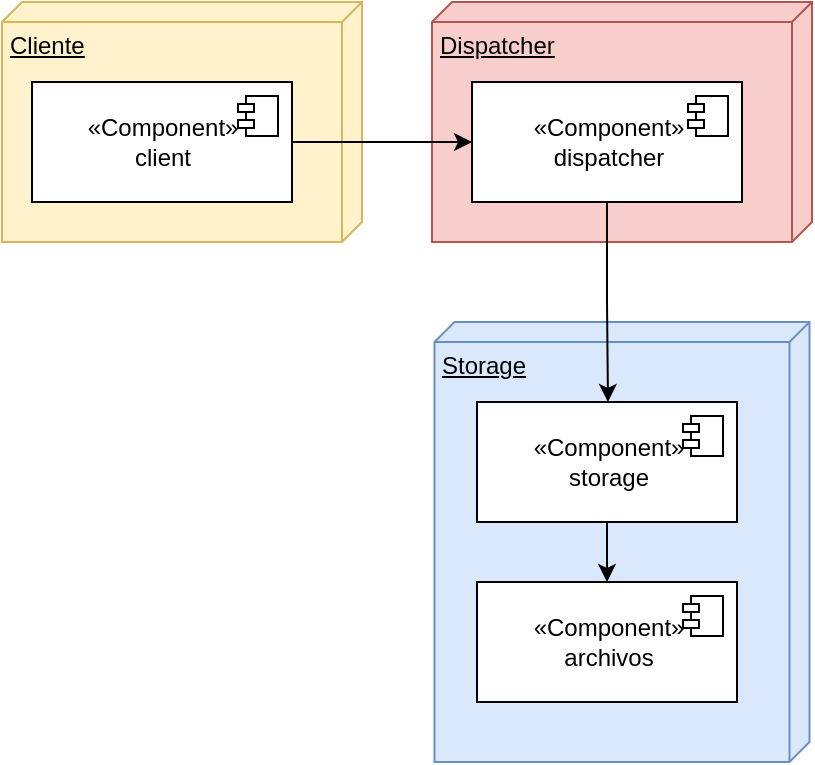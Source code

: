 <mxfile version="14.6.13" type="device" pages="3"><diagram id="8TX4p7atKp1qSiID9qYC" name="despliegue"><mxGraphModel dx="1106" dy="769" grid="1" gridSize="10" guides="1" tooltips="1" connect="1" arrows="1" fold="1" page="1" pageScale="1" pageWidth="850" pageHeight="1100" math="0" shadow="0"><root><mxCell id="XJRISN_2SwiGj17ay7-N-0"/><mxCell id="XJRISN_2SwiGj17ay7-N-1" parent="XJRISN_2SwiGj17ay7-N-0"/><mxCell id="6Hz3GxxloaSMe2XGLkPI-1" value="Cliente" style="verticalAlign=top;align=left;spacingTop=8;spacingLeft=2;spacingRight=12;shape=cube;size=10;direction=south;fontStyle=4;html=1;fillColor=#fff2cc;strokeColor=#d6b656;" parent="XJRISN_2SwiGj17ay7-N-1" vertex="1"><mxGeometry x="100" y="340" width="180" height="120" as="geometry"/></mxCell><mxCell id="6Hz3GxxloaSMe2XGLkPI-0" value="Dispatcher" style="verticalAlign=top;align=left;spacingTop=8;spacingLeft=2;spacingRight=12;shape=cube;size=10;direction=south;fontStyle=4;html=1;fillColor=#f8cecc;strokeColor=#b85450;" parent="XJRISN_2SwiGj17ay7-N-1" vertex="1"><mxGeometry x="315" y="340" width="190" height="120" as="geometry"/></mxCell><mxCell id="V1Ts3zlfwZA3WVrB23fY-16" value="Storage" style="verticalAlign=top;align=left;spacingTop=8;spacingLeft=2;spacingRight=12;shape=cube;size=10;direction=south;fontStyle=4;html=1;fillColor=#dae8fc;strokeColor=#6c8ebf;" parent="XJRISN_2SwiGj17ay7-N-1" vertex="1"><mxGeometry x="316.25" y="500" width="187.5" height="220" as="geometry"/></mxCell><mxCell id="V1Ts3zlfwZA3WVrB23fY-22" style="edgeStyle=orthogonalEdgeStyle;rounded=0;orthogonalLoop=1;jettySize=auto;html=1;" parent="XJRISN_2SwiGj17ay7-N-1" source="V1Ts3zlfwZA3WVrB23fY-0" target="V1Ts3zlfwZA3WVrB23fY-17" edge="1"><mxGeometry relative="1" as="geometry"><Array as="points"><mxPoint x="403" y="490"/><mxPoint x="403" y="490"/></Array></mxGeometry></mxCell><mxCell id="V1Ts3zlfwZA3WVrB23fY-0" value="«Component»&lt;br&gt;dispatcher" style="html=1;dropTarget=0;" parent="XJRISN_2SwiGj17ay7-N-1" vertex="1"><mxGeometry x="335" y="380" width="135" height="60" as="geometry"/></mxCell><mxCell id="V1Ts3zlfwZA3WVrB23fY-1" value="" style="shape=module;jettyWidth=8;jettyHeight=4;" parent="V1Ts3zlfwZA3WVrB23fY-0" vertex="1"><mxGeometry x="1" width="20" height="20" relative="1" as="geometry"><mxPoint x="-27" y="7" as="offset"/></mxGeometry></mxCell><mxCell id="V1Ts3zlfwZA3WVrB23fY-30" style="edgeStyle=orthogonalEdgeStyle;rounded=0;orthogonalLoop=1;jettySize=auto;html=1;" parent="XJRISN_2SwiGj17ay7-N-1" source="V1Ts3zlfwZA3WVrB23fY-17" target="V1Ts3zlfwZA3WVrB23fY-19" edge="1"><mxGeometry relative="1" as="geometry"><Array as="points"><mxPoint x="402.5" y="610"/><mxPoint x="402.5" y="610"/></Array></mxGeometry></mxCell><mxCell id="V1Ts3zlfwZA3WVrB23fY-17" value="«Component»&lt;br&gt;storage" style="html=1;dropTarget=0;" parent="XJRISN_2SwiGj17ay7-N-1" vertex="1"><mxGeometry x="337.5" y="540" width="130" height="60" as="geometry"/></mxCell><mxCell id="V1Ts3zlfwZA3WVrB23fY-18" value="" style="shape=module;jettyWidth=8;jettyHeight=4;" parent="V1Ts3zlfwZA3WVrB23fY-17" vertex="1"><mxGeometry x="1" width="20" height="20" relative="1" as="geometry"><mxPoint x="-27" y="7" as="offset"/></mxGeometry></mxCell><mxCell id="V1Ts3zlfwZA3WVrB23fY-19" value="«Component»&lt;br&gt;archivos" style="html=1;dropTarget=0;" parent="XJRISN_2SwiGj17ay7-N-1" vertex="1"><mxGeometry x="337.5" y="630" width="130" height="60" as="geometry"/></mxCell><mxCell id="V1Ts3zlfwZA3WVrB23fY-20" value="" style="shape=module;jettyWidth=8;jettyHeight=4;" parent="V1Ts3zlfwZA3WVrB23fY-19" vertex="1"><mxGeometry x="1" width="20" height="20" relative="1" as="geometry"><mxPoint x="-27" y="7" as="offset"/></mxGeometry></mxCell><mxCell id="V1Ts3zlfwZA3WVrB23fY-27" style="edgeStyle=orthogonalEdgeStyle;rounded=0;orthogonalLoop=1;jettySize=auto;html=1;" parent="XJRISN_2SwiGj17ay7-N-1" source="V1Ts3zlfwZA3WVrB23fY-25" target="V1Ts3zlfwZA3WVrB23fY-0" edge="1"><mxGeometry relative="1" as="geometry"><Array as="points"><mxPoint x="310" y="410"/><mxPoint x="310" y="410"/></Array></mxGeometry></mxCell><mxCell id="V1Ts3zlfwZA3WVrB23fY-25" value="«Component»&lt;br&gt;client" style="html=1;dropTarget=0;" parent="XJRISN_2SwiGj17ay7-N-1" vertex="1"><mxGeometry x="115" y="380" width="130" height="60" as="geometry"/></mxCell><mxCell id="V1Ts3zlfwZA3WVrB23fY-26" value="" style="shape=module;jettyWidth=8;jettyHeight=4;" parent="V1Ts3zlfwZA3WVrB23fY-25" vertex="1"><mxGeometry x="1" width="20" height="20" relative="1" as="geometry"><mxPoint x="-27" y="7" as="offset"/></mxGeometry></mxCell></root></mxGraphModel></diagram><diagram id="C5RBs43oDa-KdzZeNtuy" name="clases "><mxGraphModel dx="376" dy="1431" grid="1" gridSize="10" guides="1" tooltips="1" connect="1" arrows="1" fold="1" page="1" pageScale="1" pageWidth="827" pageHeight="1169" math="0" shadow="0"><root><mxCell id="WIyWlLk6GJQsqaUBKTNV-0"/><mxCell id="WIyWlLk6GJQsqaUBKTNV-1" parent="WIyWlLk6GJQsqaUBKTNV-0"/><mxCell id="NVafrukpiokGO-ZyLsel-15" style="edgeStyle=orthogonalEdgeStyle;rounded=0;orthogonalLoop=1;jettySize=auto;html=1;" edge="1" parent="WIyWlLk6GJQsqaUBKTNV-1" source="vIc7xj4rk2cnjZC17Q60-1" target="NVafrukpiokGO-ZyLsel-10"><mxGeometry relative="1" as="geometry"/></mxCell><mxCell id="NVafrukpiokGO-ZyLsel-16" value="1" style="edgeLabel;html=1;align=center;verticalAlign=middle;resizable=0;points=[];" vertex="1" connectable="0" parent="NVafrukpiokGO-ZyLsel-15"><mxGeometry x="0.713" y="-3" relative="1" as="geometry"><mxPoint x="-3" y="13" as="offset"/></mxGeometry></mxCell><mxCell id="vIc7xj4rk2cnjZC17Q60-1" value="Dispatcher" style="swimlane;fontStyle=1;align=center;verticalAlign=top;childLayout=stackLayout;horizontal=1;startSize=26;horizontalStack=0;resizeParent=1;resizeParentMax=0;resizeLast=0;collapsible=1;marginBottom=0;fillColor=#f8cecc;strokeColor=#b85450;" parent="WIyWlLk6GJQsqaUBKTNV-1" vertex="1"><mxGeometry x="95" y="4" width="410" height="156" as="geometry"/></mxCell><mxCell id="vIc7xj4rk2cnjZC17Q60-4" value="+ get_connections_filename(filename: string): json(list&lt;Connection&gt;)" style="text;strokeColor=none;fillColor=none;align=left;verticalAlign=top;spacingLeft=4;spacingRight=4;overflow=hidden;rotatable=0;points=[[0,0.5],[1,0.5]];portConstraint=eastwest;" parent="vIc7xj4rk2cnjZC17Q60-1" vertex="1"><mxGeometry y="26" width="410" height="26" as="geometry"/></mxCell><mxCell id="OVAOzkoWuikx6KJuzb7N-2" value="+ get_all_files(): json(list&lt;DistributedFiles&gt;)" style="text;strokeColor=none;fillColor=none;align=left;verticalAlign=top;spacingLeft=4;spacingRight=4;overflow=hidden;rotatable=0;points=[[0,0.5],[1,0.5]];portConstraint=eastwest;" parent="vIc7xj4rk2cnjZC17Q60-1" vertex="1"><mxGeometry y="52" width="410" height="26" as="geometry"/></mxCell><mxCell id="NVafrukpiokGO-ZyLsel-43" value="+ receive_files(req: HTTPRequest, port: string, json: json(list&lt;string&gt;)): void" style="text;strokeColor=none;fillColor=none;align=left;verticalAlign=top;spacingLeft=4;spacingRight=4;overflow=hidden;rotatable=0;points=[[0,0.5],[1,0.5]];portConstraint=eastwest;" vertex="1" parent="vIc7xj4rk2cnjZC17Q60-1"><mxGeometry y="78" width="410" height="26" as="geometry"/></mxCell><mxCell id="NVafrukpiokGO-ZyLsel-44" value="+ receive_files(con: Connection, filename: string): void" style="text;strokeColor=none;fillColor=none;align=left;verticalAlign=top;spacingLeft=4;spacingRight=4;overflow=hidden;rotatable=0;points=[[0,0.5],[1,0.5]];portConstraint=eastwest;" vertex="1" parent="vIc7xj4rk2cnjZC17Q60-1"><mxGeometry y="104" width="410" height="26" as="geometry"/></mxCell><mxCell id="NVafrukpiokGO-ZyLsel-45" value="+ balancear(): void" style="text;strokeColor=none;fillColor=none;align=left;verticalAlign=top;spacingLeft=4;spacingRight=4;overflow=hidden;rotatable=0;points=[[0,0.5],[1,0.5]];portConstraint=eastwest;" vertex="1" parent="vIc7xj4rk2cnjZC17Q60-1"><mxGeometry y="130" width="410" height="26" as="geometry"/></mxCell><mxCell id="OVAOzkoWuikx6KJuzb7N-16" style="edgeStyle=orthogonalEdgeStyle;rounded=0;orthogonalLoop=1;jettySize=auto;html=1;startArrow=none;startFill=0;endArrow=classic;endFill=1;" parent="WIyWlLk6GJQsqaUBKTNV-1" source="HFZlMN7AqjBjPOlfmaqc-11" target="NVafrukpiokGO-ZyLsel-32" edge="1"><mxGeometry relative="1" as="geometry"><mxPoint x="455" y="293" as="sourcePoint"/><Array as="points"><mxPoint x="718" y="150"/><mxPoint x="718" y="150"/></Array></mxGeometry></mxCell><mxCell id="NVafrukpiokGO-ZyLsel-2" value="1" style="edgeLabel;html=1;align=center;verticalAlign=middle;resizable=0;points=[];" vertex="1" connectable="0" parent="OVAOzkoWuikx6KJuzb7N-16"><mxGeometry x="0.845" relative="1" as="geometry"><mxPoint x="2" y="16" as="offset"/></mxGeometry></mxCell><mxCell id="NVafrukpiokGO-ZyLsel-3" value="Conexion dispatcher" style="edgeLabel;html=1;align=center;verticalAlign=middle;resizable=0;points=[];" vertex="1" connectable="0" parent="OVAOzkoWuikx6KJuzb7N-16"><mxGeometry x="-0.865" relative="1" as="geometry"><mxPoint x="-55" y="23" as="offset"/></mxGeometry></mxCell><mxCell id="HFZlMN7AqjBjPOlfmaqc-11" value="Storage" style="swimlane;fontStyle=1;align=center;verticalAlign=top;childLayout=stackLayout;horizontal=1;startSize=26;horizontalStack=0;resizeParent=1;resizeParentMax=0;resizeLast=0;collapsible=1;marginBottom=0;fillColor=#dae8fc;strokeColor=#6c8ebf;" parent="WIyWlLk6GJQsqaUBKTNV-1" vertex="1"><mxGeometry x="590" y="180" width="270" height="216" as="geometry"/></mxCell><mxCell id="HFZlMN7AqjBjPOlfmaqc-12" value="+ disparcher: Connection" style="text;strokeColor=none;fillColor=none;align=left;verticalAlign=top;spacingLeft=4;spacingRight=4;overflow=hidden;rotatable=0;points=[[0,0.5],[1,0.5]];portConstraint=eastwest;" parent="HFZlMN7AqjBjPOlfmaqc-11" vertex="1"><mxGeometry y="26" width="270" height="26" as="geometry"/></mxCell><mxCell id="NVafrukpiokGO-ZyLsel-51" value="+ directorio: string" style="text;strokeColor=none;fillColor=none;align=left;verticalAlign=top;spacingLeft=4;spacingRight=4;overflow=hidden;rotatable=0;points=[[0,0.5],[1,0.5]];portConstraint=eastwest;" vertex="1" parent="HFZlMN7AqjBjPOlfmaqc-11"><mxGeometry y="52" width="270" height="26" as="geometry"/></mxCell><mxCell id="NVafrukpiokGO-ZyLsel-52" value="+ puerto: string" style="text;strokeColor=none;fillColor=none;align=left;verticalAlign=top;spacingLeft=4;spacingRight=4;overflow=hidden;rotatable=0;points=[[0,0.5],[1,0.5]];portConstraint=eastwest;" vertex="1" parent="HFZlMN7AqjBjPOlfmaqc-11"><mxGeometry y="78" width="270" height="26" as="geometry"/></mxCell><mxCell id="HFZlMN7AqjBjPOlfmaqc-13" value="" style="line;strokeWidth=1;fillColor=none;align=left;verticalAlign=middle;spacingTop=-1;spacingLeft=3;spacingRight=3;rotatable=0;labelPosition=right;points=[];portConstraint=eastwest;" parent="HFZlMN7AqjBjPOlfmaqc-11" vertex="1"><mxGeometry y="104" width="270" height="8" as="geometry"/></mxCell><mxCell id="NVafrukpiokGO-ZyLsel-54" value="+ send_file_list(): void" style="text;strokeColor=none;fillColor=none;align=left;verticalAlign=top;spacingLeft=4;spacingRight=4;overflow=hidden;rotatable=0;points=[[0,0.5],[1,0.5]];portConstraint=eastwest;" vertex="1" parent="HFZlMN7AqjBjPOlfmaqc-11"><mxGeometry y="112" width="270" height="26" as="geometry"/></mxCell><mxCell id="HFZlMN7AqjBjPOlfmaqc-14" value="+ ping_listener(): string" style="text;strokeColor=none;fillColor=none;align=left;verticalAlign=top;spacingLeft=4;spacingRight=4;overflow=hidden;rotatable=0;points=[[0,0.5],[1,0.5]];portConstraint=eastwest;" parent="HFZlMN7AqjBjPOlfmaqc-11" vertex="1"><mxGeometry y="138" width="270" height="26" as="geometry"/></mxCell><mxCell id="NVafrukpiokGO-ZyLsel-55" value="+ go_get_file(file_name: string): string" style="text;strokeColor=none;fillColor=none;align=left;verticalAlign=top;spacingLeft=4;spacingRight=4;overflow=hidden;rotatable=0;points=[[0,0.5],[1,0.5]];portConstraint=eastwest;" vertex="1" parent="HFZlMN7AqjBjPOlfmaqc-11"><mxGeometry y="164" width="270" height="26" as="geometry"/></mxCell><mxCell id="NVafrukpiokGO-ZyLsel-56" value="+ file_serve(file_name: string): File" style="text;strokeColor=none;fillColor=none;align=left;verticalAlign=top;spacingLeft=4;spacingRight=4;overflow=hidden;rotatable=0;points=[[0,0.5],[1,0.5]];portConstraint=eastwest;" vertex="1" parent="HFZlMN7AqjBjPOlfmaqc-11"><mxGeometry y="190" width="270" height="26" as="geometry"/></mxCell><mxCell id="NVafrukpiokGO-ZyLsel-5" style="edgeStyle=orthogonalEdgeStyle;rounded=0;orthogonalLoop=1;jettySize=auto;html=1;" edge="1" parent="WIyWlLk6GJQsqaUBKTNV-1" source="NzYJQVOd-6RYwi5HzM_K-0" target="NVafrukpiokGO-ZyLsel-32"><mxGeometry relative="1" as="geometry"><Array as="points"><mxPoint x="185" y="240"/><mxPoint x="560" y="240"/></Array></mxGeometry></mxCell><mxCell id="NVafrukpiokGO-ZyLsel-9" value="Conexion dispatcher" style="edgeLabel;html=1;align=center;verticalAlign=middle;resizable=0;points=[];" vertex="1" connectable="0" parent="NVafrukpiokGO-ZyLsel-5"><mxGeometry x="-0.2" y="-1" relative="1" as="geometry"><mxPoint x="-14" y="-12" as="offset"/></mxGeometry></mxCell><mxCell id="NVafrukpiokGO-ZyLsel-41" value="1" style="edgeLabel;html=1;align=center;verticalAlign=middle;resizable=0;points=[];" vertex="1" connectable="0" parent="NVafrukpiokGO-ZyLsel-5"><mxGeometry x="0.91" y="4" relative="1" as="geometry"><mxPoint x="4" y="8" as="offset"/></mxGeometry></mxCell><mxCell id="NzYJQVOd-6RYwi5HzM_K-0" value="Cliente" style="swimlane;fontStyle=1;align=center;verticalAlign=top;childLayout=stackLayout;horizontal=1;startSize=26;horizontalStack=0;resizeParent=1;resizeParentMax=0;resizeLast=0;collapsible=1;marginBottom=0;fillColor=#fff2cc;strokeColor=#d6b656;" parent="WIyWlLk6GJQsqaUBKTNV-1" vertex="1"><mxGeometry x="170" y="200" width="210" height="52" as="geometry"/></mxCell><mxCell id="NVafrukpiokGO-ZyLsel-22" style="edgeStyle=orthogonalEdgeStyle;rounded=0;orthogonalLoop=1;jettySize=auto;html=1;" edge="1" parent="WIyWlLk6GJQsqaUBKTNV-1" source="NVafrukpiokGO-ZyLsel-10" target="NVafrukpiokGO-ZyLsel-17"><mxGeometry relative="1" as="geometry"/></mxCell><mxCell id="NVafrukpiokGO-ZyLsel-23" value="*" style="edgeLabel;html=1;align=center;verticalAlign=middle;resizable=0;points=[];" vertex="1" connectable="0" parent="NVafrukpiokGO-ZyLsel-22"><mxGeometry x="0.65" y="3" relative="1" as="geometry"><mxPoint as="offset"/></mxGeometry></mxCell><mxCell id="NVafrukpiokGO-ZyLsel-10" value="FileList" style="swimlane;fontStyle=1;align=center;verticalAlign=top;childLayout=stackLayout;horizontal=1;startSize=26;horizontalStack=0;resizeParent=1;resizeParentMax=0;resizeLast=0;collapsible=1;marginBottom=0;" vertex="1" parent="WIyWlLk6GJQsqaUBKTNV-1"><mxGeometry x="130" y="-306" width="340" height="260" as="geometry"/></mxCell><mxCell id="NVafrukpiokGO-ZyLsel-13" value="+ create(): FileList" style="text;strokeColor=none;fillColor=none;align=left;verticalAlign=top;spacingLeft=4;spacingRight=4;overflow=hidden;rotatable=0;points=[[0,0.5],[1,0.5]];portConstraint=eastwest;" vertex="1" parent="NVafrukpiokGO-ZyLsel-10"><mxGeometry y="26" width="340" height="26" as="geometry"/></mxCell><mxCell id="NVafrukpiokGO-ZyLsel-14" value="+ print(): void" style="text;strokeColor=none;fillColor=none;align=left;verticalAlign=top;spacingLeft=4;spacingRight=4;overflow=hidden;rotatable=0;points=[[0,0.5],[1,0.5]];portConstraint=eastwest;" vertex="1" parent="NVafrukpiokGO-ZyLsel-10"><mxGeometry y="52" width="340" height="26" as="geometry"/></mxCell><mxCell id="NVafrukpiokGO-ZyLsel-24" value="+ size(): usize" style="text;strokeColor=none;fillColor=none;align=left;verticalAlign=top;spacingLeft=4;spacingRight=4;overflow=hidden;rotatable=0;points=[[0,0.5],[1,0.5]];portConstraint=eastwest;" vertex="1" parent="NVafrukpiokGO-ZyLsel-10"><mxGeometry y="78" width="340" height="26" as="geometry"/></mxCell><mxCell id="NVafrukpiokGO-ZyLsel-27" value="+ clone(): list&lt;DistributedFiles&gt;" style="text;strokeColor=none;fillColor=none;align=left;verticalAlign=top;spacingLeft=4;spacingRight=4;overflow=hidden;rotatable=0;points=[[0,0.5],[1,0.5]];portConstraint=eastwest;" vertex="1" parent="NVafrukpiokGO-ZyLsel-10"><mxGeometry y="104" width="340" height="26" as="geometry"/></mxCell><mxCell id="NVafrukpiokGO-ZyLsel-25" value="+ add_or_replace_connection(Connection, list&lt;string&gt;): void" style="text;strokeColor=none;fillColor=none;align=left;verticalAlign=top;spacingLeft=4;spacingRight=4;overflow=hidden;rotatable=0;points=[[0,0.5],[1,0.5]];portConstraint=eastwest;" vertex="1" parent="NVafrukpiokGO-ZyLsel-10"><mxGeometry y="130" width="340" height="26" as="geometry"/></mxCell><mxCell id="NVafrukpiokGO-ZyLsel-28" value="+ get_filenames_by_connection(): list&lt;string&gt;" style="text;strokeColor=none;fillColor=none;align=left;verticalAlign=top;spacingLeft=4;spacingRight=4;overflow=hidden;rotatable=0;points=[[0,0.5],[1,0.5]];portConstraint=eastwest;" vertex="1" parent="NVafrukpiokGO-ZyLsel-10"><mxGeometry y="156" width="340" height="26" as="geometry"/></mxCell><mxCell id="NVafrukpiokGO-ZyLsel-29" value="+ get_connections_by_filename(): list&lt;Connection&gt;" style="text;strokeColor=none;fillColor=none;align=left;verticalAlign=top;spacingLeft=4;spacingRight=4;overflow=hidden;rotatable=0;points=[[0,0.5],[1,0.5]];portConstraint=eastwest;" vertex="1" parent="NVafrukpiokGO-ZyLsel-10"><mxGeometry y="182" width="340" height="26" as="geometry"/></mxCell><mxCell id="NVafrukpiokGO-ZyLsel-30" value="+ get_connections_without_filename(): list&lt;Connection&gt;" style="text;strokeColor=none;fillColor=none;align=left;verticalAlign=top;spacingLeft=4;spacingRight=4;overflow=hidden;rotatable=0;points=[[0,0.5],[1,0.5]];portConstraint=eastwest;" vertex="1" parent="NVafrukpiokGO-ZyLsel-10"><mxGeometry y="208" width="340" height="26" as="geometry"/></mxCell><mxCell id="NVafrukpiokGO-ZyLsel-31" value="+ get_number_of_files(): list&lt;(string, int)&gt;" style="text;strokeColor=none;fillColor=none;align=left;verticalAlign=top;spacingLeft=4;spacingRight=4;overflow=hidden;rotatable=0;points=[[0,0.5],[1,0.5]];portConstraint=eastwest;" vertex="1" parent="NVafrukpiokGO-ZyLsel-10"><mxGeometry y="234" width="340" height="26" as="geometry"/></mxCell><mxCell id="NVafrukpiokGO-ZyLsel-38" style="edgeStyle=orthogonalEdgeStyle;rounded=0;orthogonalLoop=1;jettySize=auto;html=1;" edge="1" parent="WIyWlLk6GJQsqaUBKTNV-1" source="NVafrukpiokGO-ZyLsel-17" target="NVafrukpiokGO-ZyLsel-32"><mxGeometry relative="1" as="geometry"/></mxCell><mxCell id="NVafrukpiokGO-ZyLsel-40" value="1" style="edgeLabel;html=1;align=center;verticalAlign=middle;resizable=0;points=[];" vertex="1" connectable="0" parent="NVafrukpiokGO-ZyLsel-38"><mxGeometry x="0.26" y="-3" relative="1" as="geometry"><mxPoint x="2" y="-11" as="offset"/></mxGeometry></mxCell><mxCell id="NVafrukpiokGO-ZyLsel-17" value="DistributedFiles" style="swimlane;fontStyle=1;align=center;verticalAlign=top;childLayout=stackLayout;horizontal=1;startSize=26;horizontalStack=0;resizeParent=1;resizeParentMax=0;resizeLast=0;collapsible=1;marginBottom=0;" vertex="1" parent="WIyWlLk6GJQsqaUBKTNV-1"><mxGeometry x="612.5" y="-306" width="210" height="112" as="geometry"/></mxCell><mxCell id="NVafrukpiokGO-ZyLsel-18" value="+ archivos: list&lt;string&gt;" style="text;strokeColor=none;fillColor=none;align=left;verticalAlign=top;spacingLeft=4;spacingRight=4;overflow=hidden;rotatable=0;points=[[0,0.5],[1,0.5]];portConstraint=eastwest;" vertex="1" parent="NVafrukpiokGO-ZyLsel-17"><mxGeometry y="26" width="210" height="26" as="geometry"/></mxCell><mxCell id="NVafrukpiokGO-ZyLsel-19" value="" style="line;strokeWidth=1;fillColor=none;align=left;verticalAlign=middle;spacingTop=-1;spacingLeft=3;spacingRight=3;rotatable=0;labelPosition=right;points=[];portConstraint=eastwest;" vertex="1" parent="NVafrukpiokGO-ZyLsel-17"><mxGeometry y="52" width="210" height="8" as="geometry"/></mxCell><mxCell id="NVafrukpiokGO-ZyLsel-20" value="+ comp(ip: string, port: string): bool" style="text;strokeColor=none;fillColor=none;align=left;verticalAlign=top;spacingLeft=4;spacingRight=4;overflow=hidden;rotatable=0;points=[[0,0.5],[1,0.5]];portConstraint=eastwest;" vertex="1" parent="NVafrukpiokGO-ZyLsel-17"><mxGeometry y="60" width="210" height="26" as="geometry"/></mxCell><mxCell id="NVafrukpiokGO-ZyLsel-21" value="contains_file(filename: string): bool" style="text;strokeColor=none;fillColor=none;align=left;verticalAlign=top;spacingLeft=4;spacingRight=4;overflow=hidden;rotatable=0;points=[[0,0.5],[1,0.5]];portConstraint=eastwest;" vertex="1" parent="NVafrukpiokGO-ZyLsel-17"><mxGeometry y="86" width="210" height="26" as="geometry"/></mxCell><mxCell id="NVafrukpiokGO-ZyLsel-32" value="Connection" style="swimlane;fontStyle=1;align=center;verticalAlign=top;childLayout=stackLayout;horizontal=1;startSize=26;horizontalStack=0;resizeParent=1;resizeParentMax=0;resizeLast=0;collapsible=1;marginBottom=0;" vertex="1" parent="WIyWlLk6GJQsqaUBKTNV-1"><mxGeometry x="530" y="-160" width="375" height="268" as="geometry"/></mxCell><mxCell id="NVafrukpiokGO-ZyLsel-33" value="+ ip: string" style="text;strokeColor=none;fillColor=none;align=left;verticalAlign=top;spacingLeft=4;spacingRight=4;overflow=hidden;rotatable=0;points=[[0,0.5],[1,0.5]];portConstraint=eastwest;" vertex="1" parent="NVafrukpiokGO-ZyLsel-32"><mxGeometry y="26" width="375" height="26" as="geometry"/></mxCell><mxCell id="NVafrukpiokGO-ZyLsel-37" value="+ port: string" style="text;strokeColor=none;fillColor=none;align=left;verticalAlign=top;spacingLeft=4;spacingRight=4;overflow=hidden;rotatable=0;points=[[0,0.5],[1,0.5]];portConstraint=eastwest;" vertex="1" parent="NVafrukpiokGO-ZyLsel-32"><mxGeometry y="52" width="375" height="26" as="geometry"/></mxCell><mxCell id="NVafrukpiokGO-ZyLsel-34" value="" style="line;strokeWidth=1;fillColor=none;align=left;verticalAlign=middle;spacingTop=-1;spacingLeft=3;spacingRight=3;rotatable=0;labelPosition=right;points=[];portConstraint=eastwest;" vertex="1" parent="NVafrukpiokGO-ZyLsel-32"><mxGeometry y="78" width="375" height="8" as="geometry"/></mxCell><mxCell id="NVafrukpiokGO-ZyLsel-35" value="+ base_str(): string" style="text;strokeColor=none;fillColor=none;align=left;verticalAlign=top;spacingLeft=4;spacingRight=4;overflow=hidden;rotatable=0;points=[[0,0.5],[1,0.5]];portConstraint=eastwest;" vertex="1" parent="NVafrukpiokGO-ZyLsel-32"><mxGeometry y="86" width="375" height="26" as="geometry"/></mxCell><mxCell id="NVafrukpiokGO-ZyLsel-36" value="+ to_url(endpoint: string): string" style="text;strokeColor=none;fillColor=none;align=left;verticalAlign=top;spacingLeft=4;spacingRight=4;overflow=hidden;rotatable=0;points=[[0,0.5],[1,0.5]];portConstraint=eastwest;" vertex="1" parent="NVafrukpiokGO-ZyLsel-32"><mxGeometry y="112" width="375" height="26" as="geometry"/></mxCell><mxCell id="NVafrukpiokGO-ZyLsel-46" value="+ ping(): int" style="text;strokeColor=none;fillColor=none;align=left;verticalAlign=top;spacingLeft=4;spacingRight=4;overflow=hidden;rotatable=0;points=[[0,0.5],[1,0.5]];portConstraint=eastwest;" vertex="1" parent="NVafrukpiokGO-ZyLsel-32"><mxGeometry y="138" width="375" height="26" as="geometry"/></mxCell><mxCell id="NVafrukpiokGO-ZyLsel-47" value="- pedir_ips_viables(filename: string): list&lt;Connection&gt;" style="text;strokeColor=none;fillColor=none;align=left;verticalAlign=top;spacingLeft=4;spacingRight=4;overflow=hidden;rotatable=0;points=[[0,0.5],[1,0.5]];portConstraint=eastwest;" vertex="1" parent="NVafrukpiokGO-ZyLsel-32"><mxGeometry y="164" width="375" height="26" as="geometry"/></mxCell><mxCell id="NVafrukpiokGO-ZyLsel-48" value="- get_conexion_mas_cercana(list&lt;Connection&gt;): Connection" style="text;strokeColor=none;fillColor=none;align=left;verticalAlign=top;spacingLeft=4;spacingRight=4;overflow=hidden;rotatable=0;points=[[0,0.5],[1,0.5]];portConstraint=eastwest;" vertex="1" parent="NVafrukpiokGO-ZyLsel-32"><mxGeometry y="190" width="375" height="26" as="geometry"/></mxCell><mxCell id="NVafrukpiokGO-ZyLsel-50" value="+ get_file(file_name: string, download_dir: string): string" style="text;strokeColor=none;fillColor=none;align=left;verticalAlign=top;spacingLeft=4;spacingRight=4;overflow=hidden;rotatable=0;points=[[0,0.5],[1,0.5]];portConstraint=eastwest;" vertex="1" parent="NVafrukpiokGO-ZyLsel-32"><mxGeometry y="216" width="375" height="26" as="geometry"/></mxCell><mxCell id="NVafrukpiokGO-ZyLsel-49" value="+ download(file_name: string, download_dir: string): string" style="text;strokeColor=none;fillColor=none;align=left;verticalAlign=top;spacingLeft=4;spacingRight=4;overflow=hidden;rotatable=0;points=[[0,0.5],[1,0.5]];portConstraint=eastwest;" vertex="1" parent="NVafrukpiokGO-ZyLsel-32"><mxGeometry y="242" width="375" height="26" as="geometry"/></mxCell><mxCell id="NVafrukpiokGO-ZyLsel-42" value="Conexion dispatcher" style="edgeLabel;html=1;align=center;verticalAlign=middle;resizable=0;points=[];" vertex="1" connectable="0" parent="WIyWlLk6GJQsqaUBKTNV-1"><mxGeometry x="790" y="150" as="geometry"/></mxCell></root></mxGraphModel></diagram><diagram id="6oCYvW3dxXnXXJaW4Dru" name="comunicacion"><mxGraphModel dx="940" dy="1754" grid="1" gridSize="10" guides="1" tooltips="1" connect="1" arrows="1" fold="1" page="1" pageScale="1" pageWidth="850" pageHeight="1100" math="0" shadow="0"><root><mxCell id="QIIFPiGj145j92qiSm_z-0"/><mxCell id="QIIFPiGj145j92qiSm_z-1" parent="QIIFPiGj145j92qiSm_z-0"/><mxCell id="K7pYC03Olbsq_TtKNUeh-8" style="edgeStyle=orthogonalEdgeStyle;rounded=0;orthogonalLoop=1;jettySize=auto;html=1;" parent="QIIFPiGj145j92qiSm_z-1" source="K7pYC03Olbsq_TtKNUeh-10" target="K7pYC03Olbsq_TtKNUeh-14" edge="1"><mxGeometry relative="1" as="geometry"><Array as="points"><mxPoint x="475" y="-40"/><mxPoint x="475" y="-40"/></Array></mxGeometry></mxCell><mxCell id="K7pYC03Olbsq_TtKNUeh-9" value="File" style="edgeLabel;html=1;align=center;verticalAlign=middle;resizable=0;points=[];" parent="K7pYC03Olbsq_TtKNUeh-8" vertex="1" connectable="0"><mxGeometry x="-0.048" relative="1" as="geometry"><mxPoint as="offset"/></mxGeometry></mxCell><mxCell id="K7pYC03Olbsq_TtKNUeh-10" value="«Component»&lt;br&gt;dispatcher" style="html=1;dropTarget=0;" parent="QIIFPiGj145j92qiSm_z-1" vertex="1"><mxGeometry x="525" y="-80" width="130" height="60" as="geometry"/></mxCell><mxCell id="K7pYC03Olbsq_TtKNUeh-11" value="" style="shape=module;jettyWidth=8;jettyHeight=4;" parent="K7pYC03Olbsq_TtKNUeh-10" vertex="1"><mxGeometry x="1" width="20" height="20" relative="1" as="geometry"><mxPoint x="-27" y="7" as="offset"/></mxGeometry></mxCell><mxCell id="K7pYC03Olbsq_TtKNUeh-12" style="edgeStyle=orthogonalEdgeStyle;rounded=0;orthogonalLoop=1;jettySize=auto;html=1;" parent="QIIFPiGj145j92qiSm_z-1" source="K7pYC03Olbsq_TtKNUeh-14" target="K7pYC03Olbsq_TtKNUeh-10" edge="1"><mxGeometry relative="1" as="geometry"><Array as="points"><mxPoint x="485" y="-60"/><mxPoint x="485" y="-60"/></Array></mxGeometry></mxCell><mxCell id="K7pYC03Olbsq_TtKNUeh-13" value="GET: ID" style="edgeLabel;html=1;align=center;verticalAlign=middle;resizable=0;points=[];" parent="K7pYC03Olbsq_TtKNUeh-12" vertex="1" connectable="0"><mxGeometry x="0.043" y="2" relative="1" as="geometry"><mxPoint as="offset"/></mxGeometry></mxCell><mxCell id="K7pYC03Olbsq_TtKNUeh-14" value="«Component»&lt;br&gt;Cliente" style="html=1;dropTarget=0;" parent="QIIFPiGj145j92qiSm_z-1" vertex="1"><mxGeometry x="195" y="-80" width="130" height="60" as="geometry"/></mxCell><mxCell id="K7pYC03Olbsq_TtKNUeh-15" value="" style="shape=module;jettyWidth=8;jettyHeight=4;" parent="K7pYC03Olbsq_TtKNUeh-14" vertex="1"><mxGeometry x="1" width="20" height="20" relative="1" as="geometry"><mxPoint x="-27" y="7" as="offset"/></mxGeometry></mxCell><mxCell id="4hpjmaXpeb5Vc1Umuaq3-8" style="edgeStyle=orthogonalEdgeStyle;rounded=0;orthogonalLoop=1;jettySize=auto;html=1;" edge="1" parent="QIIFPiGj145j92qiSm_z-1" source="4hpjmaXpeb5Vc1Umuaq3-10" target="4hpjmaXpeb5Vc1Umuaq3-14"><mxGeometry relative="1" as="geometry"><Array as="points"><mxPoint x="485" y="40"/><mxPoint x="485" y="40"/></Array></mxGeometry></mxCell><mxCell id="4hpjmaXpeb5Vc1Umuaq3-9" value="list&amp;lt;Connection&amp;gt;" style="edgeLabel;html=1;align=center;verticalAlign=middle;resizable=0;points=[];" vertex="1" connectable="0" parent="4hpjmaXpeb5Vc1Umuaq3-8"><mxGeometry x="-0.048" relative="1" as="geometry"><mxPoint y="10" as="offset"/></mxGeometry></mxCell><mxCell id="4hpjmaXpeb5Vc1Umuaq3-10" value="«Component»&lt;br&gt;dispatcher" style="html=1;dropTarget=0;" vertex="1" parent="QIIFPiGj145j92qiSm_z-1"><mxGeometry x="525" width="130" height="60" as="geometry"/></mxCell><mxCell id="4hpjmaXpeb5Vc1Umuaq3-11" value="" style="shape=module;jettyWidth=8;jettyHeight=4;" vertex="1" parent="4hpjmaXpeb5Vc1Umuaq3-10"><mxGeometry x="1" width="20" height="20" relative="1" as="geometry"><mxPoint x="-27" y="7" as="offset"/></mxGeometry></mxCell><mxCell id="4hpjmaXpeb5Vc1Umuaq3-12" style="edgeStyle=orthogonalEdgeStyle;rounded=0;orthogonalLoop=1;jettySize=auto;html=1;" edge="1" parent="QIIFPiGj145j92qiSm_z-1" source="4hpjmaXpeb5Vc1Umuaq3-14" target="4hpjmaXpeb5Vc1Umuaq3-10"><mxGeometry relative="1" as="geometry"><Array as="points"><mxPoint x="475" y="20"/><mxPoint x="475" y="20"/></Array></mxGeometry></mxCell><mxCell id="4hpjmaXpeb5Vc1Umuaq3-13" value="GET: /get_connections/{filename|" style="edgeLabel;html=1;align=center;verticalAlign=middle;resizable=0;points=[];" vertex="1" connectable="0" parent="4hpjmaXpeb5Vc1Umuaq3-12"><mxGeometry x="0.043" y="2" relative="1" as="geometry"><mxPoint y="-8" as="offset"/></mxGeometry></mxCell><mxCell id="4hpjmaXpeb5Vc1Umuaq3-14" value="«Component»&lt;br&gt;Cliente" style="html=1;dropTarget=0;" vertex="1" parent="QIIFPiGj145j92qiSm_z-1"><mxGeometry x="195" width="130" height="60" as="geometry"/></mxCell><mxCell id="4hpjmaXpeb5Vc1Umuaq3-15" value="" style="shape=module;jettyWidth=8;jettyHeight=4;" vertex="1" parent="4hpjmaXpeb5Vc1Umuaq3-14"><mxGeometry x="1" width="20" height="20" relative="1" as="geometry"><mxPoint x="-27" y="7" as="offset"/></mxGeometry></mxCell><mxCell id="4hpjmaXpeb5Vc1Umuaq3-18" style="edgeStyle=orthogonalEdgeStyle;rounded=0;orthogonalLoop=1;jettySize=auto;html=1;" edge="1" parent="QIIFPiGj145j92qiSm_z-1" source="4hpjmaXpeb5Vc1Umuaq3-20" target="4hpjmaXpeb5Vc1Umuaq3-24"><mxGeometry relative="1" as="geometry"><Array as="points"><mxPoint x="485" y="120"/><mxPoint x="485" y="120"/></Array></mxGeometry></mxCell><mxCell id="4hpjmaXpeb5Vc1Umuaq3-19" value="list&amp;lt;DistributedFiles&amp;gt;" style="edgeLabel;html=1;align=center;verticalAlign=middle;resizable=0;points=[];" vertex="1" connectable="0" parent="4hpjmaXpeb5Vc1Umuaq3-18"><mxGeometry x="-0.048" relative="1" as="geometry"><mxPoint y="10" as="offset"/></mxGeometry></mxCell><mxCell id="4hpjmaXpeb5Vc1Umuaq3-20" value="«Component»&lt;br&gt;dispatcher" style="html=1;dropTarget=0;" vertex="1" parent="QIIFPiGj145j92qiSm_z-1"><mxGeometry x="525" y="80" width="130" height="60" as="geometry"/></mxCell><mxCell id="4hpjmaXpeb5Vc1Umuaq3-21" value="" style="shape=module;jettyWidth=8;jettyHeight=4;" vertex="1" parent="4hpjmaXpeb5Vc1Umuaq3-20"><mxGeometry x="1" width="20" height="20" relative="1" as="geometry"><mxPoint x="-27" y="7" as="offset"/></mxGeometry></mxCell><mxCell id="4hpjmaXpeb5Vc1Umuaq3-22" style="edgeStyle=orthogonalEdgeStyle;rounded=0;orthogonalLoop=1;jettySize=auto;html=1;" edge="1" parent="QIIFPiGj145j92qiSm_z-1" source="4hpjmaXpeb5Vc1Umuaq3-24" target="4hpjmaXpeb5Vc1Umuaq3-20"><mxGeometry relative="1" as="geometry"><Array as="points"><mxPoint x="475" y="100"/><mxPoint x="475" y="100"/></Array></mxGeometry></mxCell><mxCell id="4hpjmaXpeb5Vc1Umuaq3-23" value="GET: /get_all_files" style="edgeLabel;html=1;align=center;verticalAlign=middle;resizable=0;points=[];" vertex="1" connectable="0" parent="4hpjmaXpeb5Vc1Umuaq3-22"><mxGeometry x="0.043" y="2" relative="1" as="geometry"><mxPoint y="-8" as="offset"/></mxGeometry></mxCell><mxCell id="4hpjmaXpeb5Vc1Umuaq3-24" value="«Component»&lt;br&gt;Cliente" style="html=1;dropTarget=0;" vertex="1" parent="QIIFPiGj145j92qiSm_z-1"><mxGeometry x="195" y="80" width="130" height="60" as="geometry"/></mxCell><mxCell id="4hpjmaXpeb5Vc1Umuaq3-25" value="" style="shape=module;jettyWidth=8;jettyHeight=4;" vertex="1" parent="4hpjmaXpeb5Vc1Umuaq3-24"><mxGeometry x="1" width="20" height="20" relative="1" as="geometry"><mxPoint x="-27" y="7" as="offset"/></mxGeometry></mxCell><mxCell id="tksJSovfjUsbUpz9xxaG-2" value="«Component»&lt;br&gt;dispatcher" style="html=1;dropTarget=0;" vertex="1" parent="QIIFPiGj145j92qiSm_z-1"><mxGeometry x="525" y="160" width="130" height="60" as="geometry"/></mxCell><mxCell id="tksJSovfjUsbUpz9xxaG-3" value="" style="shape=module;jettyWidth=8;jettyHeight=4;" vertex="1" parent="tksJSovfjUsbUpz9xxaG-2"><mxGeometry x="1" width="20" height="20" relative="1" as="geometry"><mxPoint x="-27" y="7" as="offset"/></mxGeometry></mxCell><mxCell id="tksJSovfjUsbUpz9xxaG-4" style="edgeStyle=orthogonalEdgeStyle;rounded=0;orthogonalLoop=1;jettySize=auto;html=1;" edge="1" parent="QIIFPiGj145j92qiSm_z-1" source="tksJSovfjUsbUpz9xxaG-6" target="tksJSovfjUsbUpz9xxaG-2"><mxGeometry relative="1" as="geometry"><Array as="points"><mxPoint x="505" y="190"/><mxPoint x="505" y="190"/></Array></mxGeometry></mxCell><mxCell id="tksJSovfjUsbUpz9xxaG-5" value="POST: /send_files/{port}" style="edgeLabel;html=1;align=center;verticalAlign=middle;resizable=0;points=[];" vertex="1" connectable="0" parent="tksJSovfjUsbUpz9xxaG-4"><mxGeometry x="0.043" y="2" relative="1" as="geometry"><mxPoint y="-8" as="offset"/></mxGeometry></mxCell><mxCell id="tksJSovfjUsbUpz9xxaG-6" value="«Component»&lt;br&gt;Storage" style="html=1;dropTarget=0;" vertex="1" parent="QIIFPiGj145j92qiSm_z-1"><mxGeometry x="195" y="160" width="130" height="60" as="geometry"/></mxCell><mxCell id="tksJSovfjUsbUpz9xxaG-7" value="" style="shape=module;jettyWidth=8;jettyHeight=4;" vertex="1" parent="tksJSovfjUsbUpz9xxaG-6"><mxGeometry x="1" width="20" height="20" relative="1" as="geometry"><mxPoint x="-27" y="7" as="offset"/></mxGeometry></mxCell><mxCell id="tksJSovfjUsbUpz9xxaG-8" style="edgeStyle=orthogonalEdgeStyle;rounded=0;orthogonalLoop=1;jettySize=auto;html=1;" edge="1" parent="QIIFPiGj145j92qiSm_z-1" source="tksJSovfjUsbUpz9xxaG-10" target="tksJSovfjUsbUpz9xxaG-14"><mxGeometry relative="1" as="geometry"><Array as="points"><mxPoint x="485" y="290"/><mxPoint x="485" y="290"/></Array></mxGeometry></mxCell><mxCell id="tksJSovfjUsbUpz9xxaG-9" value="string" style="edgeLabel;html=1;align=center;verticalAlign=middle;resizable=0;points=[];" vertex="1" connectable="0" parent="tksJSovfjUsbUpz9xxaG-8"><mxGeometry x="-0.048" relative="1" as="geometry"><mxPoint y="10" as="offset"/></mxGeometry></mxCell><mxCell id="tksJSovfjUsbUpz9xxaG-10" value="«Component»&lt;br&gt;Storage" style="html=1;dropTarget=0;" vertex="1" parent="QIIFPiGj145j92qiSm_z-1"><mxGeometry x="525" y="250" width="130" height="60" as="geometry"/></mxCell><mxCell id="tksJSovfjUsbUpz9xxaG-11" value="" style="shape=module;jettyWidth=8;jettyHeight=4;" vertex="1" parent="tksJSovfjUsbUpz9xxaG-10"><mxGeometry x="1" width="20" height="20" relative="1" as="geometry"><mxPoint x="-27" y="7" as="offset"/></mxGeometry></mxCell><mxCell id="tksJSovfjUsbUpz9xxaG-12" style="edgeStyle=orthogonalEdgeStyle;rounded=0;orthogonalLoop=1;jettySize=auto;html=1;" edge="1" parent="QIIFPiGj145j92qiSm_z-1" source="tksJSovfjUsbUpz9xxaG-14" target="tksJSovfjUsbUpz9xxaG-10"><mxGeometry relative="1" as="geometry"><Array as="points"><mxPoint x="475" y="270"/><mxPoint x="475" y="270"/></Array></mxGeometry></mxCell><mxCell id="tksJSovfjUsbUpz9xxaG-13" value="GET: /ping" style="edgeLabel;html=1;align=center;verticalAlign=middle;resizable=0;points=[];" vertex="1" connectable="0" parent="tksJSovfjUsbUpz9xxaG-12"><mxGeometry x="0.043" y="2" relative="1" as="geometry"><mxPoint y="-8" as="offset"/></mxGeometry></mxCell><mxCell id="tksJSovfjUsbUpz9xxaG-14" value="«Component»&lt;br&gt;Storage/Cliente" style="html=1;dropTarget=0;" vertex="1" parent="QIIFPiGj145j92qiSm_z-1"><mxGeometry x="195" y="250" width="130" height="60" as="geometry"/></mxCell><mxCell id="tksJSovfjUsbUpz9xxaG-15" value="" style="shape=module;jettyWidth=8;jettyHeight=4;" vertex="1" parent="tksJSovfjUsbUpz9xxaG-14"><mxGeometry x="1" width="20" height="20" relative="1" as="geometry"><mxPoint x="-27" y="7" as="offset"/></mxGeometry></mxCell><mxCell id="tksJSovfjUsbUpz9xxaG-16" style="edgeStyle=orthogonalEdgeStyle;rounded=0;orthogonalLoop=1;jettySize=auto;html=1;" edge="1" parent="QIIFPiGj145j92qiSm_z-1" source="tksJSovfjUsbUpz9xxaG-18" target="tksJSovfjUsbUpz9xxaG-22"><mxGeometry relative="1" as="geometry"><Array as="points"><mxPoint x="485" y="370"/><mxPoint x="485" y="370"/></Array></mxGeometry></mxCell><mxCell id="tksJSovfjUsbUpz9xxaG-17" value="string" style="edgeLabel;html=1;align=center;verticalAlign=middle;resizable=0;points=[];" vertex="1" connectable="0" parent="tksJSovfjUsbUpz9xxaG-16"><mxGeometry x="-0.048" relative="1" as="geometry"><mxPoint y="10" as="offset"/></mxGeometry></mxCell><mxCell id="tksJSovfjUsbUpz9xxaG-18" value="«Component»&lt;br&gt;Storage" style="html=1;dropTarget=0;" vertex="1" parent="QIIFPiGj145j92qiSm_z-1"><mxGeometry x="525" y="330" width="130" height="60" as="geometry"/></mxCell><mxCell id="tksJSovfjUsbUpz9xxaG-19" value="" style="shape=module;jettyWidth=8;jettyHeight=4;" vertex="1" parent="tksJSovfjUsbUpz9xxaG-18"><mxGeometry x="1" width="20" height="20" relative="1" as="geometry"><mxPoint x="-27" y="7" as="offset"/></mxGeometry></mxCell><mxCell id="tksJSovfjUsbUpz9xxaG-20" style="edgeStyle=orthogonalEdgeStyle;rounded=0;orthogonalLoop=1;jettySize=auto;html=1;" edge="1" parent="QIIFPiGj145j92qiSm_z-1" source="tksJSovfjUsbUpz9xxaG-22" target="tksJSovfjUsbUpz9xxaG-18"><mxGeometry relative="1" as="geometry"><Array as="points"><mxPoint x="475" y="350"/><mxPoint x="475" y="350"/></Array></mxGeometry></mxCell><mxCell id="tksJSovfjUsbUpz9xxaG-21" value="GET: /go_get_file/{file_name}" style="edgeLabel;html=1;align=center;verticalAlign=middle;resizable=0;points=[];" vertex="1" connectable="0" parent="tksJSovfjUsbUpz9xxaG-20"><mxGeometry x="0.043" y="2" relative="1" as="geometry"><mxPoint y="-8" as="offset"/></mxGeometry></mxCell><mxCell id="tksJSovfjUsbUpz9xxaG-22" value="«Component»&lt;br&gt;Dispatcher" style="html=1;dropTarget=0;" vertex="1" parent="QIIFPiGj145j92qiSm_z-1"><mxGeometry x="195" y="330" width="130" height="60" as="geometry"/></mxCell><mxCell id="tksJSovfjUsbUpz9xxaG-23" value="" style="shape=module;jettyWidth=8;jettyHeight=4;" vertex="1" parent="tksJSovfjUsbUpz9xxaG-22"><mxGeometry x="1" width="20" height="20" relative="1" as="geometry"><mxPoint x="-27" y="7" as="offset"/></mxGeometry></mxCell><mxCell id="tksJSovfjUsbUpz9xxaG-24" style="edgeStyle=orthogonalEdgeStyle;rounded=0;orthogonalLoop=1;jettySize=auto;html=1;" edge="1" parent="QIIFPiGj145j92qiSm_z-1" source="tksJSovfjUsbUpz9xxaG-26" target="tksJSovfjUsbUpz9xxaG-30"><mxGeometry relative="1" as="geometry"><Array as="points"><mxPoint x="485" y="450"/><mxPoint x="485" y="450"/></Array></mxGeometry></mxCell><mxCell id="tksJSovfjUsbUpz9xxaG-25" value="File" style="edgeLabel;html=1;align=center;verticalAlign=middle;resizable=0;points=[];" vertex="1" connectable="0" parent="tksJSovfjUsbUpz9xxaG-24"><mxGeometry x="-0.048" relative="1" as="geometry"><mxPoint y="10" as="offset"/></mxGeometry></mxCell><mxCell id="tksJSovfjUsbUpz9xxaG-26" value="«Component»&lt;br&gt;Storage" style="html=1;dropTarget=0;" vertex="1" parent="QIIFPiGj145j92qiSm_z-1"><mxGeometry x="525" y="410" width="130" height="60" as="geometry"/></mxCell><mxCell id="tksJSovfjUsbUpz9xxaG-27" value="" style="shape=module;jettyWidth=8;jettyHeight=4;" vertex="1" parent="tksJSovfjUsbUpz9xxaG-26"><mxGeometry x="1" width="20" height="20" relative="1" as="geometry"><mxPoint x="-27" y="7" as="offset"/></mxGeometry></mxCell><mxCell id="tksJSovfjUsbUpz9xxaG-28" style="edgeStyle=orthogonalEdgeStyle;rounded=0;orthogonalLoop=1;jettySize=auto;html=1;" edge="1" parent="QIIFPiGj145j92qiSm_z-1" source="tksJSovfjUsbUpz9xxaG-30" target="tksJSovfjUsbUpz9xxaG-26"><mxGeometry relative="1" as="geometry"><Array as="points"><mxPoint x="475" y="430"/><mxPoint x="475" y="430"/></Array></mxGeometry></mxCell><mxCell id="tksJSovfjUsbUpz9xxaG-29" value="GET: /download/{file_name}" style="edgeLabel;html=1;align=center;verticalAlign=middle;resizable=0;points=[];" vertex="1" connectable="0" parent="tksJSovfjUsbUpz9xxaG-28"><mxGeometry x="0.043" y="2" relative="1" as="geometry"><mxPoint y="-8" as="offset"/></mxGeometry></mxCell><mxCell id="tksJSovfjUsbUpz9xxaG-30" value="«Component»&lt;br&gt;Storage/Cliente" style="html=1;dropTarget=0;" vertex="1" parent="QIIFPiGj145j92qiSm_z-1"><mxGeometry x="195" y="410" width="130" height="60" as="geometry"/></mxCell><mxCell id="tksJSovfjUsbUpz9xxaG-31" value="" style="shape=module;jettyWidth=8;jettyHeight=4;" vertex="1" parent="tksJSovfjUsbUpz9xxaG-30"><mxGeometry x="1" width="20" height="20" relative="1" as="geometry"><mxPoint x="-27" y="7" as="offset"/></mxGeometry></mxCell></root></mxGraphModel></diagram></mxfile>